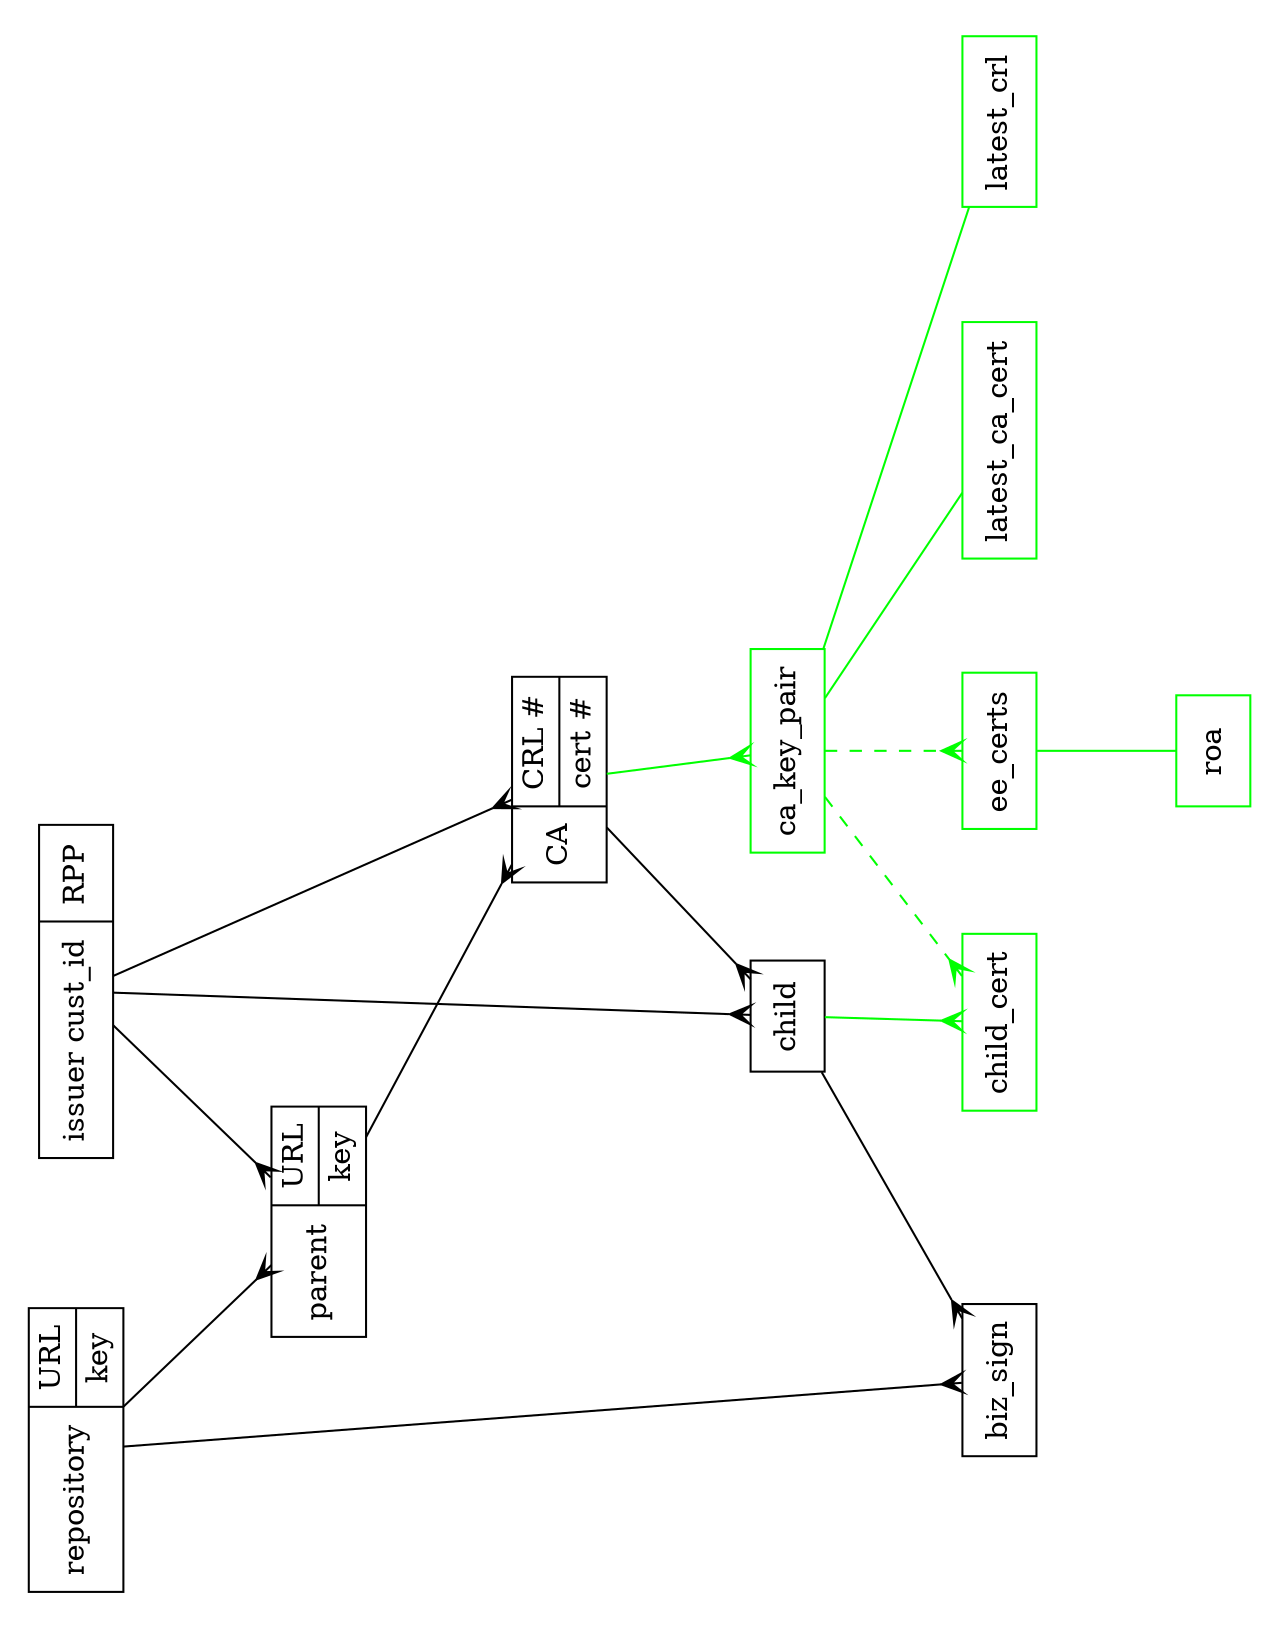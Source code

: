 // $Id$

// This is an attempt to capture
// http://subvert-rpki.hactrn.net/docs/prague-whiteboard-2007-03-22-23:15:01.jpg

// {arrowhead,arrowtail} shapes to use for database object relationships:
//   1-  none
//   m-  crow

digraph gsstsig_systems {
	rotate=90;	size="11,8.5";	splines=true;	ratio=fill;

	node [ shape=record ];

	// Objects visible in left-to-right protocol
	node	[ color=black ];
	issuer	[ label="issuer cust_id|{RPP}" ];
	parent	[ label="parent|{URL|key}" ];
	repo	[ label="repository|{URL|key}" ];
	ca	[ label="CA|{CRL #|cert #}" ];
	child;
	biz_sign;

	// Objects created on the fly by the RPKI engine
	node	[ color=green ];
	child_cert;
	ca_key_pair;
	ee_certs;
	roa;
	latest_ca_cert;
	latest_crl;

	// One-many mappings
	edge [ color=black, arrowtail=none, arrowhead=crow ];
	child -> biz_sign;
	issuer -> ca;
	issuer -> child;
	issuer -> parent;
	parent -> ca;
	repo -> biz_sign;
	repo -> parent;

	// Many-many mappings
	edge [ color=black, arrowtail=crow, arrowhead=crow ];
	ca -> child;

	// One-many mappings
	edge [ color=green, arrowtail=none, arrowhead=crow ];
	ca -> ca_key_pair;
	child -> child_cert;

	// One-one mappings
	edge [ color=green, arrowtail=none, arrowhead=none ];
	ca_key_pair -> latest_ca_cert;
	ca_key_pair -> latest_crl;
	ee_certs -> roa;

	// Weird one-many
	edge [ color=green, arrowtail=none, arrowhead=crow, style=dashed ];
	ca_key_pair -> child_cert;
	ca_key_pair -> ee_certs;
}

// Local Variables:
// compile-command: "neato -Tps2 whiteboard-object-model.dot | ps2pdf - whiteboard-object-model.pdf"
// End:
